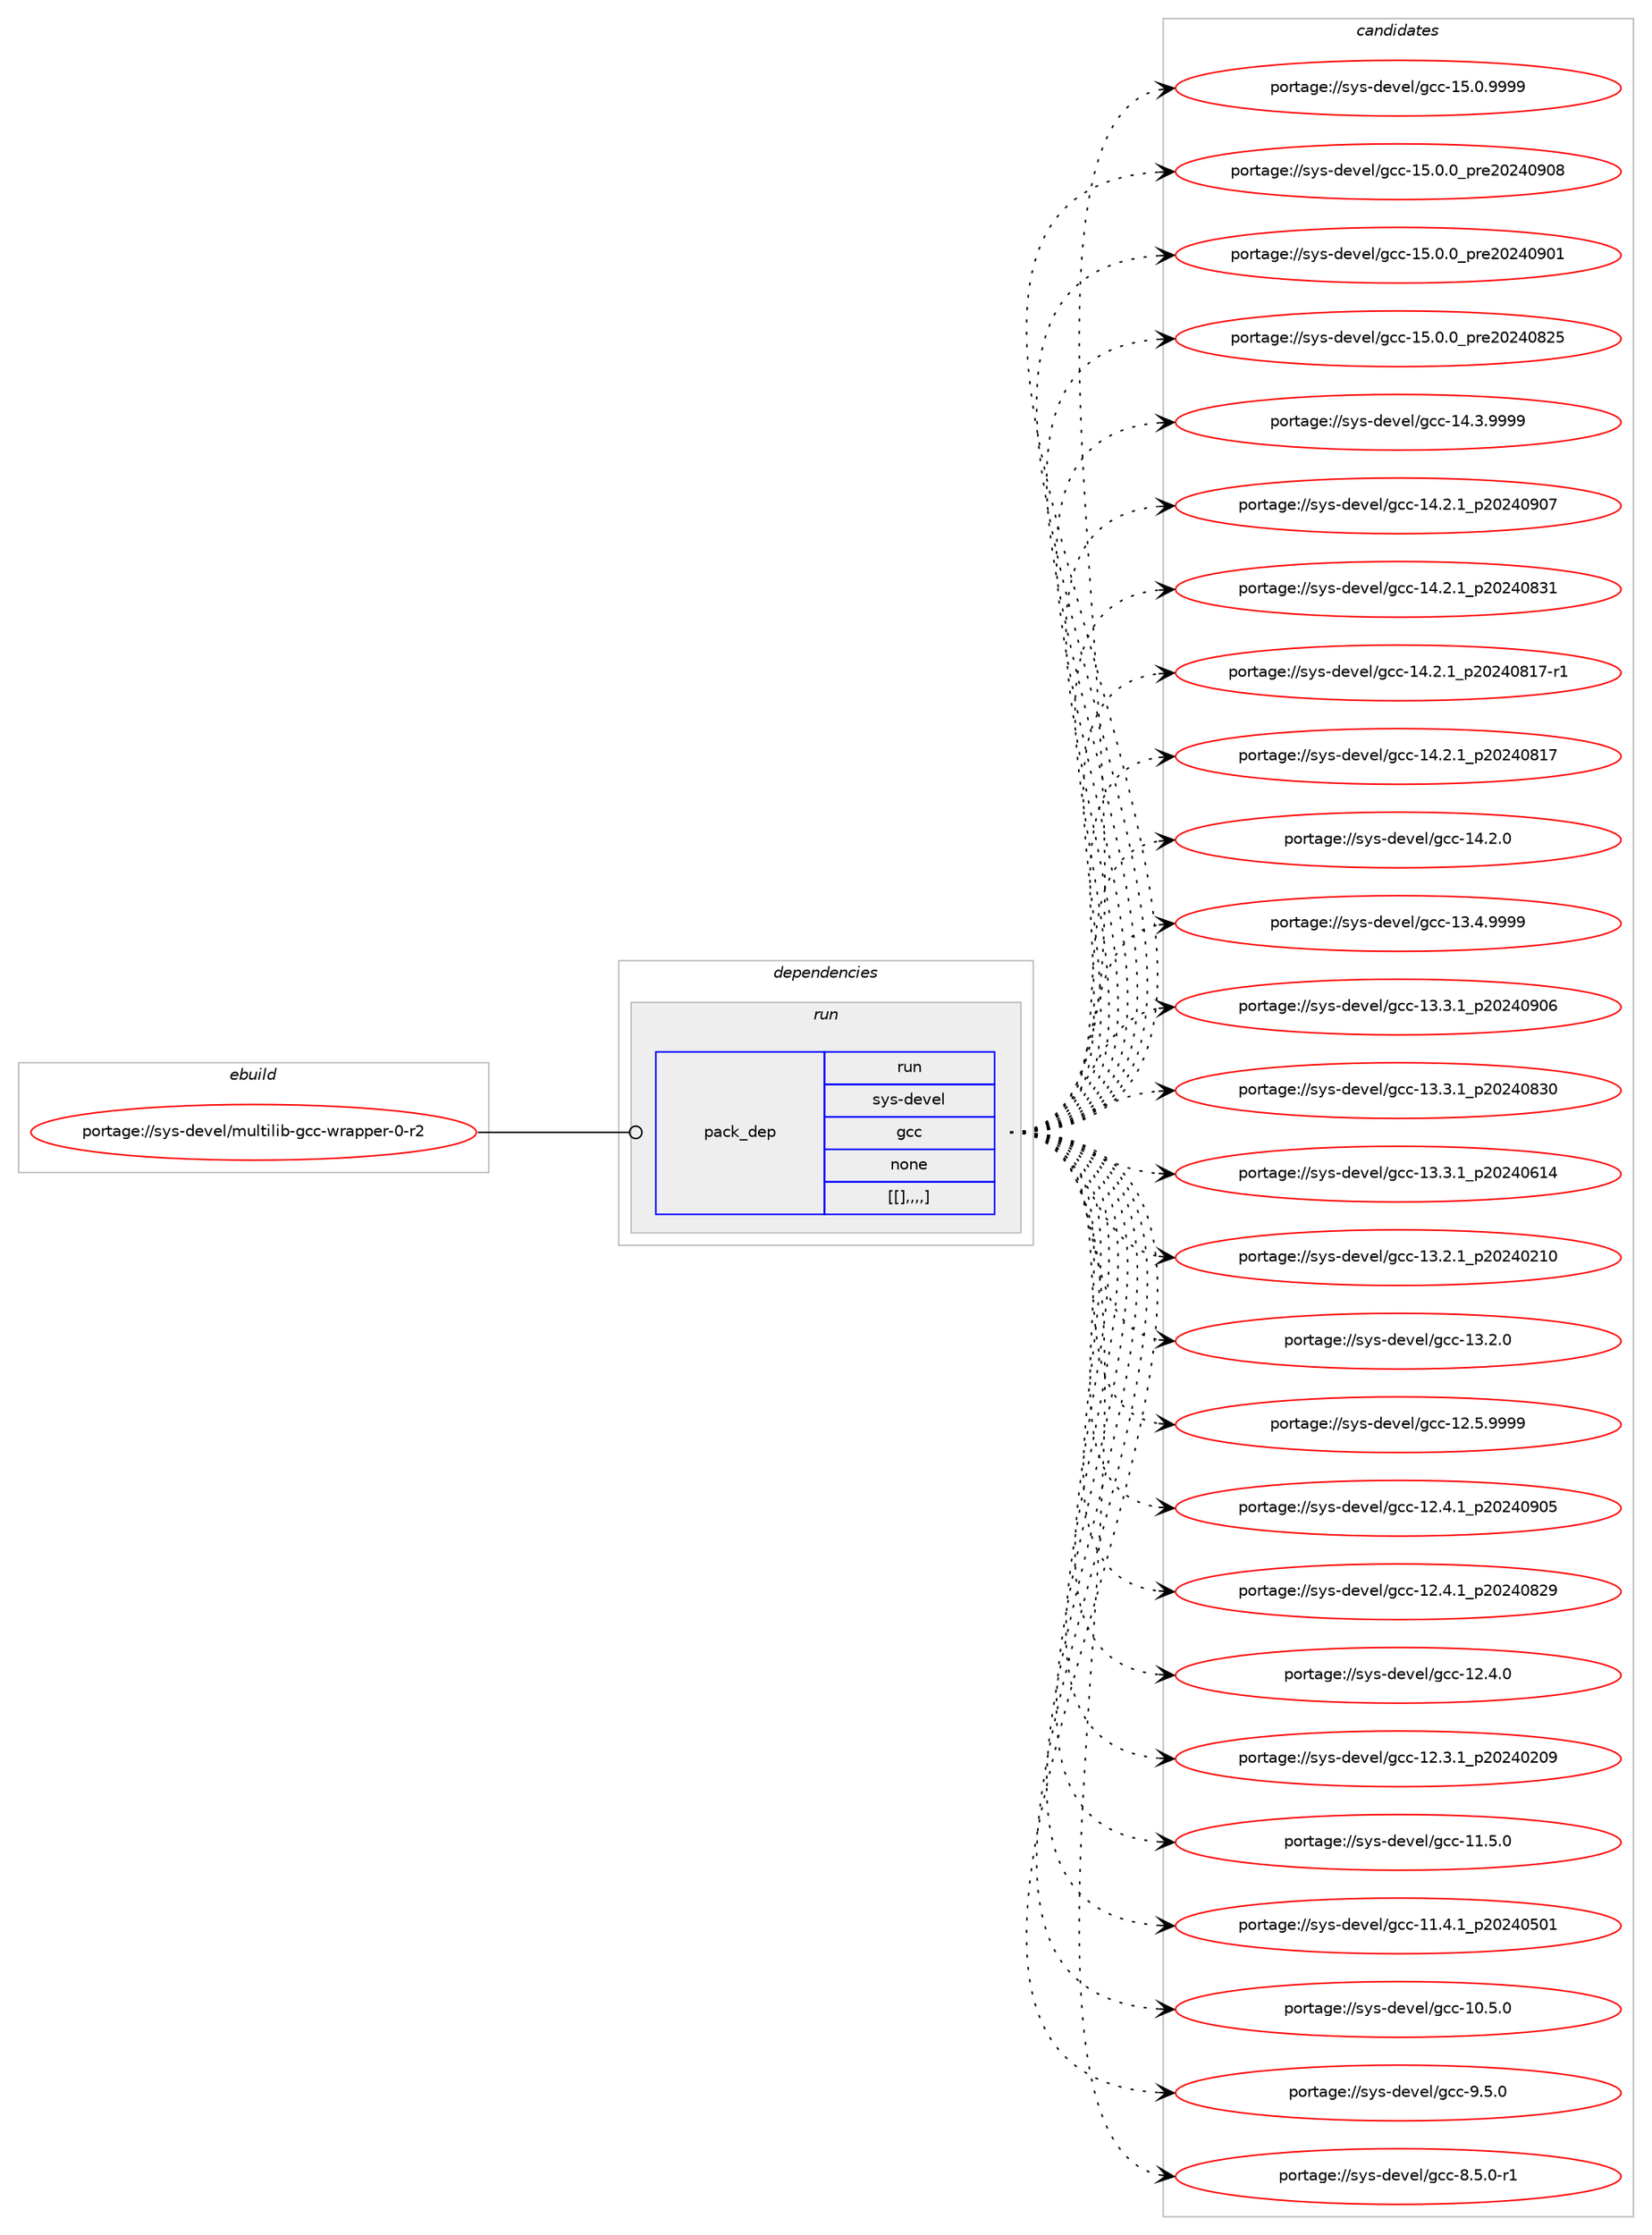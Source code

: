 digraph prolog {

# *************
# Graph options
# *************

newrank=true;
concentrate=true;
compound=true;
graph [rankdir=LR,fontname=Helvetica,fontsize=10,ranksep=1.5];#, ranksep=2.5, nodesep=0.2];
edge  [arrowhead=vee];
node  [fontname=Helvetica,fontsize=10];

# **********
# The ebuild
# **********

subgraph cluster_leftcol {
color=gray;
label=<<i>ebuild</i>>;
id [label="portage://sys-devel/multilib-gcc-wrapper-0-r2", color=red, width=4, href="../sys-devel/multilib-gcc-wrapper-0-r2.svg"];
}

# ****************
# The dependencies
# ****************

subgraph cluster_midcol {
color=gray;
label=<<i>dependencies</i>>;
subgraph cluster_compile {
fillcolor="#eeeeee";
style=filled;
label=<<i>compile</i>>;
}
subgraph cluster_compileandrun {
fillcolor="#eeeeee";
style=filled;
label=<<i>compile and run</i>>;
}
subgraph cluster_run {
fillcolor="#eeeeee";
style=filled;
label=<<i>run</i>>;
subgraph pack329424 {
dependency452884 [label=<<TABLE BORDER="0" CELLBORDER="1" CELLSPACING="0" CELLPADDING="4" WIDTH="220"><TR><TD ROWSPAN="6" CELLPADDING="30">pack_dep</TD></TR><TR><TD WIDTH="110">run</TD></TR><TR><TD>sys-devel</TD></TR><TR><TD>gcc</TD></TR><TR><TD>none</TD></TR><TR><TD>[[],,,,]</TD></TR></TABLE>>, shape=none, color=blue];
}
id:e -> dependency452884:w [weight=20,style="solid",arrowhead="odot"];
}
}

# **************
# The candidates
# **************

subgraph cluster_choices {
rank=same;
color=gray;
label=<<i>candidates</i>>;

subgraph choice329424 {
color=black;
nodesep=1;
choice1151211154510010111810110847103999945495346484657575757 [label="portage://sys-devel/gcc-15.0.9999", color=red, width=4,href="../sys-devel/gcc-15.0.9999.svg"];
choice1151211154510010111810110847103999945495346484648951121141015048505248574856 [label="portage://sys-devel/gcc-15.0.0_pre20240908", color=red, width=4,href="../sys-devel/gcc-15.0.0_pre20240908.svg"];
choice1151211154510010111810110847103999945495346484648951121141015048505248574849 [label="portage://sys-devel/gcc-15.0.0_pre20240901", color=red, width=4,href="../sys-devel/gcc-15.0.0_pre20240901.svg"];
choice1151211154510010111810110847103999945495346484648951121141015048505248565053 [label="portage://sys-devel/gcc-15.0.0_pre20240825", color=red, width=4,href="../sys-devel/gcc-15.0.0_pre20240825.svg"];
choice1151211154510010111810110847103999945495246514657575757 [label="portage://sys-devel/gcc-14.3.9999", color=red, width=4,href="../sys-devel/gcc-14.3.9999.svg"];
choice1151211154510010111810110847103999945495246504649951125048505248574855 [label="portage://sys-devel/gcc-14.2.1_p20240907", color=red, width=4,href="../sys-devel/gcc-14.2.1_p20240907.svg"];
choice1151211154510010111810110847103999945495246504649951125048505248565149 [label="portage://sys-devel/gcc-14.2.1_p20240831", color=red, width=4,href="../sys-devel/gcc-14.2.1_p20240831.svg"];
choice11512111545100101118101108471039999454952465046499511250485052485649554511449 [label="portage://sys-devel/gcc-14.2.1_p20240817-r1", color=red, width=4,href="../sys-devel/gcc-14.2.1_p20240817-r1.svg"];
choice1151211154510010111810110847103999945495246504649951125048505248564955 [label="portage://sys-devel/gcc-14.2.1_p20240817", color=red, width=4,href="../sys-devel/gcc-14.2.1_p20240817.svg"];
choice1151211154510010111810110847103999945495246504648 [label="portage://sys-devel/gcc-14.2.0", color=red, width=4,href="../sys-devel/gcc-14.2.0.svg"];
choice1151211154510010111810110847103999945495146524657575757 [label="portage://sys-devel/gcc-13.4.9999", color=red, width=4,href="../sys-devel/gcc-13.4.9999.svg"];
choice1151211154510010111810110847103999945495146514649951125048505248574854 [label="portage://sys-devel/gcc-13.3.1_p20240906", color=red, width=4,href="../sys-devel/gcc-13.3.1_p20240906.svg"];
choice1151211154510010111810110847103999945495146514649951125048505248565148 [label="portage://sys-devel/gcc-13.3.1_p20240830", color=red, width=4,href="../sys-devel/gcc-13.3.1_p20240830.svg"];
choice1151211154510010111810110847103999945495146514649951125048505248544952 [label="portage://sys-devel/gcc-13.3.1_p20240614", color=red, width=4,href="../sys-devel/gcc-13.3.1_p20240614.svg"];
choice1151211154510010111810110847103999945495146504649951125048505248504948 [label="portage://sys-devel/gcc-13.2.1_p20240210", color=red, width=4,href="../sys-devel/gcc-13.2.1_p20240210.svg"];
choice1151211154510010111810110847103999945495146504648 [label="portage://sys-devel/gcc-13.2.0", color=red, width=4,href="../sys-devel/gcc-13.2.0.svg"];
choice1151211154510010111810110847103999945495046534657575757 [label="portage://sys-devel/gcc-12.5.9999", color=red, width=4,href="../sys-devel/gcc-12.5.9999.svg"];
choice1151211154510010111810110847103999945495046524649951125048505248574853 [label="portage://sys-devel/gcc-12.4.1_p20240905", color=red, width=4,href="../sys-devel/gcc-12.4.1_p20240905.svg"];
choice1151211154510010111810110847103999945495046524649951125048505248565057 [label="portage://sys-devel/gcc-12.4.1_p20240829", color=red, width=4,href="../sys-devel/gcc-12.4.1_p20240829.svg"];
choice1151211154510010111810110847103999945495046524648 [label="portage://sys-devel/gcc-12.4.0", color=red, width=4,href="../sys-devel/gcc-12.4.0.svg"];
choice1151211154510010111810110847103999945495046514649951125048505248504857 [label="portage://sys-devel/gcc-12.3.1_p20240209", color=red, width=4,href="../sys-devel/gcc-12.3.1_p20240209.svg"];
choice1151211154510010111810110847103999945494946534648 [label="portage://sys-devel/gcc-11.5.0", color=red, width=4,href="../sys-devel/gcc-11.5.0.svg"];
choice1151211154510010111810110847103999945494946524649951125048505248534849 [label="portage://sys-devel/gcc-11.4.1_p20240501", color=red, width=4,href="../sys-devel/gcc-11.4.1_p20240501.svg"];
choice1151211154510010111810110847103999945494846534648 [label="portage://sys-devel/gcc-10.5.0", color=red, width=4,href="../sys-devel/gcc-10.5.0.svg"];
choice11512111545100101118101108471039999455746534648 [label="portage://sys-devel/gcc-9.5.0", color=red, width=4,href="../sys-devel/gcc-9.5.0.svg"];
choice115121115451001011181011084710399994556465346484511449 [label="portage://sys-devel/gcc-8.5.0-r1", color=red, width=4,href="../sys-devel/gcc-8.5.0-r1.svg"];
dependency452884:e -> choice1151211154510010111810110847103999945495346484657575757:w [style=dotted,weight="100"];
dependency452884:e -> choice1151211154510010111810110847103999945495346484648951121141015048505248574856:w [style=dotted,weight="100"];
dependency452884:e -> choice1151211154510010111810110847103999945495346484648951121141015048505248574849:w [style=dotted,weight="100"];
dependency452884:e -> choice1151211154510010111810110847103999945495346484648951121141015048505248565053:w [style=dotted,weight="100"];
dependency452884:e -> choice1151211154510010111810110847103999945495246514657575757:w [style=dotted,weight="100"];
dependency452884:e -> choice1151211154510010111810110847103999945495246504649951125048505248574855:w [style=dotted,weight="100"];
dependency452884:e -> choice1151211154510010111810110847103999945495246504649951125048505248565149:w [style=dotted,weight="100"];
dependency452884:e -> choice11512111545100101118101108471039999454952465046499511250485052485649554511449:w [style=dotted,weight="100"];
dependency452884:e -> choice1151211154510010111810110847103999945495246504649951125048505248564955:w [style=dotted,weight="100"];
dependency452884:e -> choice1151211154510010111810110847103999945495246504648:w [style=dotted,weight="100"];
dependency452884:e -> choice1151211154510010111810110847103999945495146524657575757:w [style=dotted,weight="100"];
dependency452884:e -> choice1151211154510010111810110847103999945495146514649951125048505248574854:w [style=dotted,weight="100"];
dependency452884:e -> choice1151211154510010111810110847103999945495146514649951125048505248565148:w [style=dotted,weight="100"];
dependency452884:e -> choice1151211154510010111810110847103999945495146514649951125048505248544952:w [style=dotted,weight="100"];
dependency452884:e -> choice1151211154510010111810110847103999945495146504649951125048505248504948:w [style=dotted,weight="100"];
dependency452884:e -> choice1151211154510010111810110847103999945495146504648:w [style=dotted,weight="100"];
dependency452884:e -> choice1151211154510010111810110847103999945495046534657575757:w [style=dotted,weight="100"];
dependency452884:e -> choice1151211154510010111810110847103999945495046524649951125048505248574853:w [style=dotted,weight="100"];
dependency452884:e -> choice1151211154510010111810110847103999945495046524649951125048505248565057:w [style=dotted,weight="100"];
dependency452884:e -> choice1151211154510010111810110847103999945495046524648:w [style=dotted,weight="100"];
dependency452884:e -> choice1151211154510010111810110847103999945495046514649951125048505248504857:w [style=dotted,weight="100"];
dependency452884:e -> choice1151211154510010111810110847103999945494946534648:w [style=dotted,weight="100"];
dependency452884:e -> choice1151211154510010111810110847103999945494946524649951125048505248534849:w [style=dotted,weight="100"];
dependency452884:e -> choice1151211154510010111810110847103999945494846534648:w [style=dotted,weight="100"];
dependency452884:e -> choice11512111545100101118101108471039999455746534648:w [style=dotted,weight="100"];
dependency452884:e -> choice115121115451001011181011084710399994556465346484511449:w [style=dotted,weight="100"];
}
}

}
